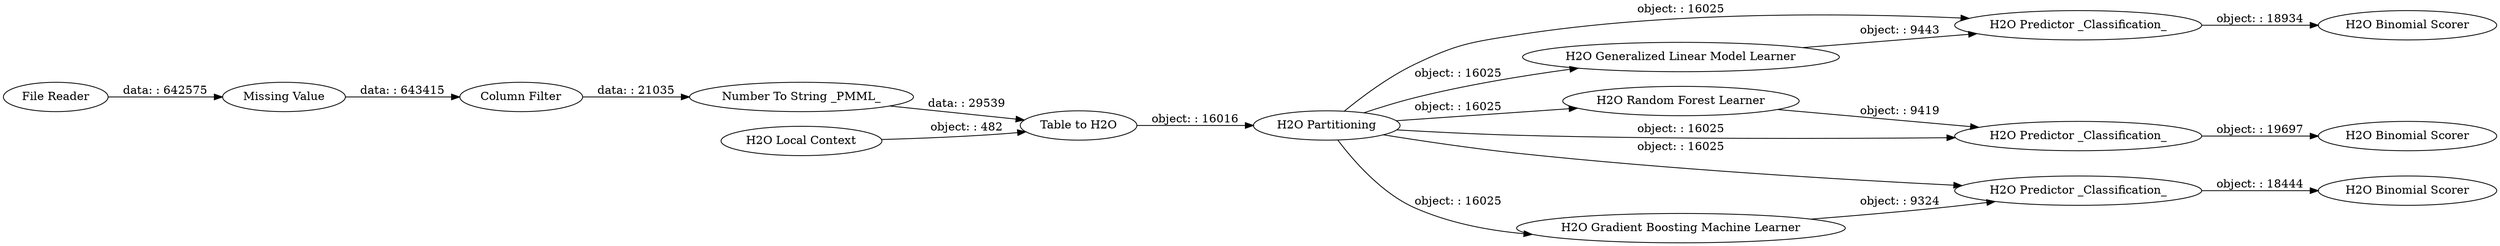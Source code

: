 digraph {
	"-9105823314271756824_17" [label="H2O Predictor _Classification_"]
	"-9105823314271756824_12" [label="Number To String _PMML_"]
	"-9105823314271756824_7" [label="H2O Gradient Boosting Machine Learner"]
	"-9105823314271756824_15" [label="H2O Predictor _Classification_"]
	"-9105823314271756824_8" [label="H2O Partitioning"]
	"-9105823314271756824_16" [label="H2O Generalized Linear Model Learner"]
	"-9105823314271756824_6" [label="Table to H2O"]
	"-9105823314271756824_10" [label="H2O Binomial Scorer"]
	"-9105823314271756824_3" [label="H2O Local Context"]
	"-9105823314271756824_1" [label="File Reader"]
	"-9105823314271756824_13" [label="H2O Random Forest Learner"]
	"-9105823314271756824_14" [label="H2O Binomial Scorer"]
	"-9105823314271756824_18" [label="H2O Binomial Scorer"]
	"-9105823314271756824_9" [label="H2O Predictor _Classification_"]
	"-9105823314271756824_5" [label="Column Filter"]
	"-9105823314271756824_2" [label="Missing Value"]
	"-9105823314271756824_8" -> "-9105823314271756824_16" [label="object: : 16025"]
	"-9105823314271756824_5" -> "-9105823314271756824_12" [label="data: : 21035"]
	"-9105823314271756824_15" -> "-9105823314271756824_14" [label="object: : 19697"]
	"-9105823314271756824_6" -> "-9105823314271756824_8" [label="object: : 16016"]
	"-9105823314271756824_13" -> "-9105823314271756824_15" [label="object: : 9419"]
	"-9105823314271756824_9" -> "-9105823314271756824_10" [label="object: : 18444"]
	"-9105823314271756824_3" -> "-9105823314271756824_6" [label="object: : 482"]
	"-9105823314271756824_8" -> "-9105823314271756824_15" [label="object: : 16025"]
	"-9105823314271756824_12" -> "-9105823314271756824_6" [label="data: : 29539"]
	"-9105823314271756824_2" -> "-9105823314271756824_5" [label="data: : 643415"]
	"-9105823314271756824_7" -> "-9105823314271756824_9" [label="object: : 9324"]
	"-9105823314271756824_8" -> "-9105823314271756824_7" [label="object: : 16025"]
	"-9105823314271756824_8" -> "-9105823314271756824_17" [label="object: : 16025"]
	"-9105823314271756824_8" -> "-9105823314271756824_9" [label="object: : 16025"]
	"-9105823314271756824_16" -> "-9105823314271756824_17" [label="object: : 9443"]
	"-9105823314271756824_8" -> "-9105823314271756824_13" [label="object: : 16025"]
	"-9105823314271756824_1" -> "-9105823314271756824_2" [label="data: : 642575"]
	"-9105823314271756824_17" -> "-9105823314271756824_18" [label="object: : 18934"]
	rankdir=LR
}
